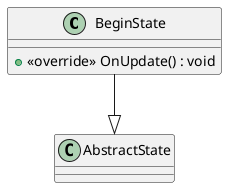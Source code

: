 @startuml
class BeginState {
    + <<override>> OnUpdate() : void
}
AbstractState <|-up- BeginState
@enduml
